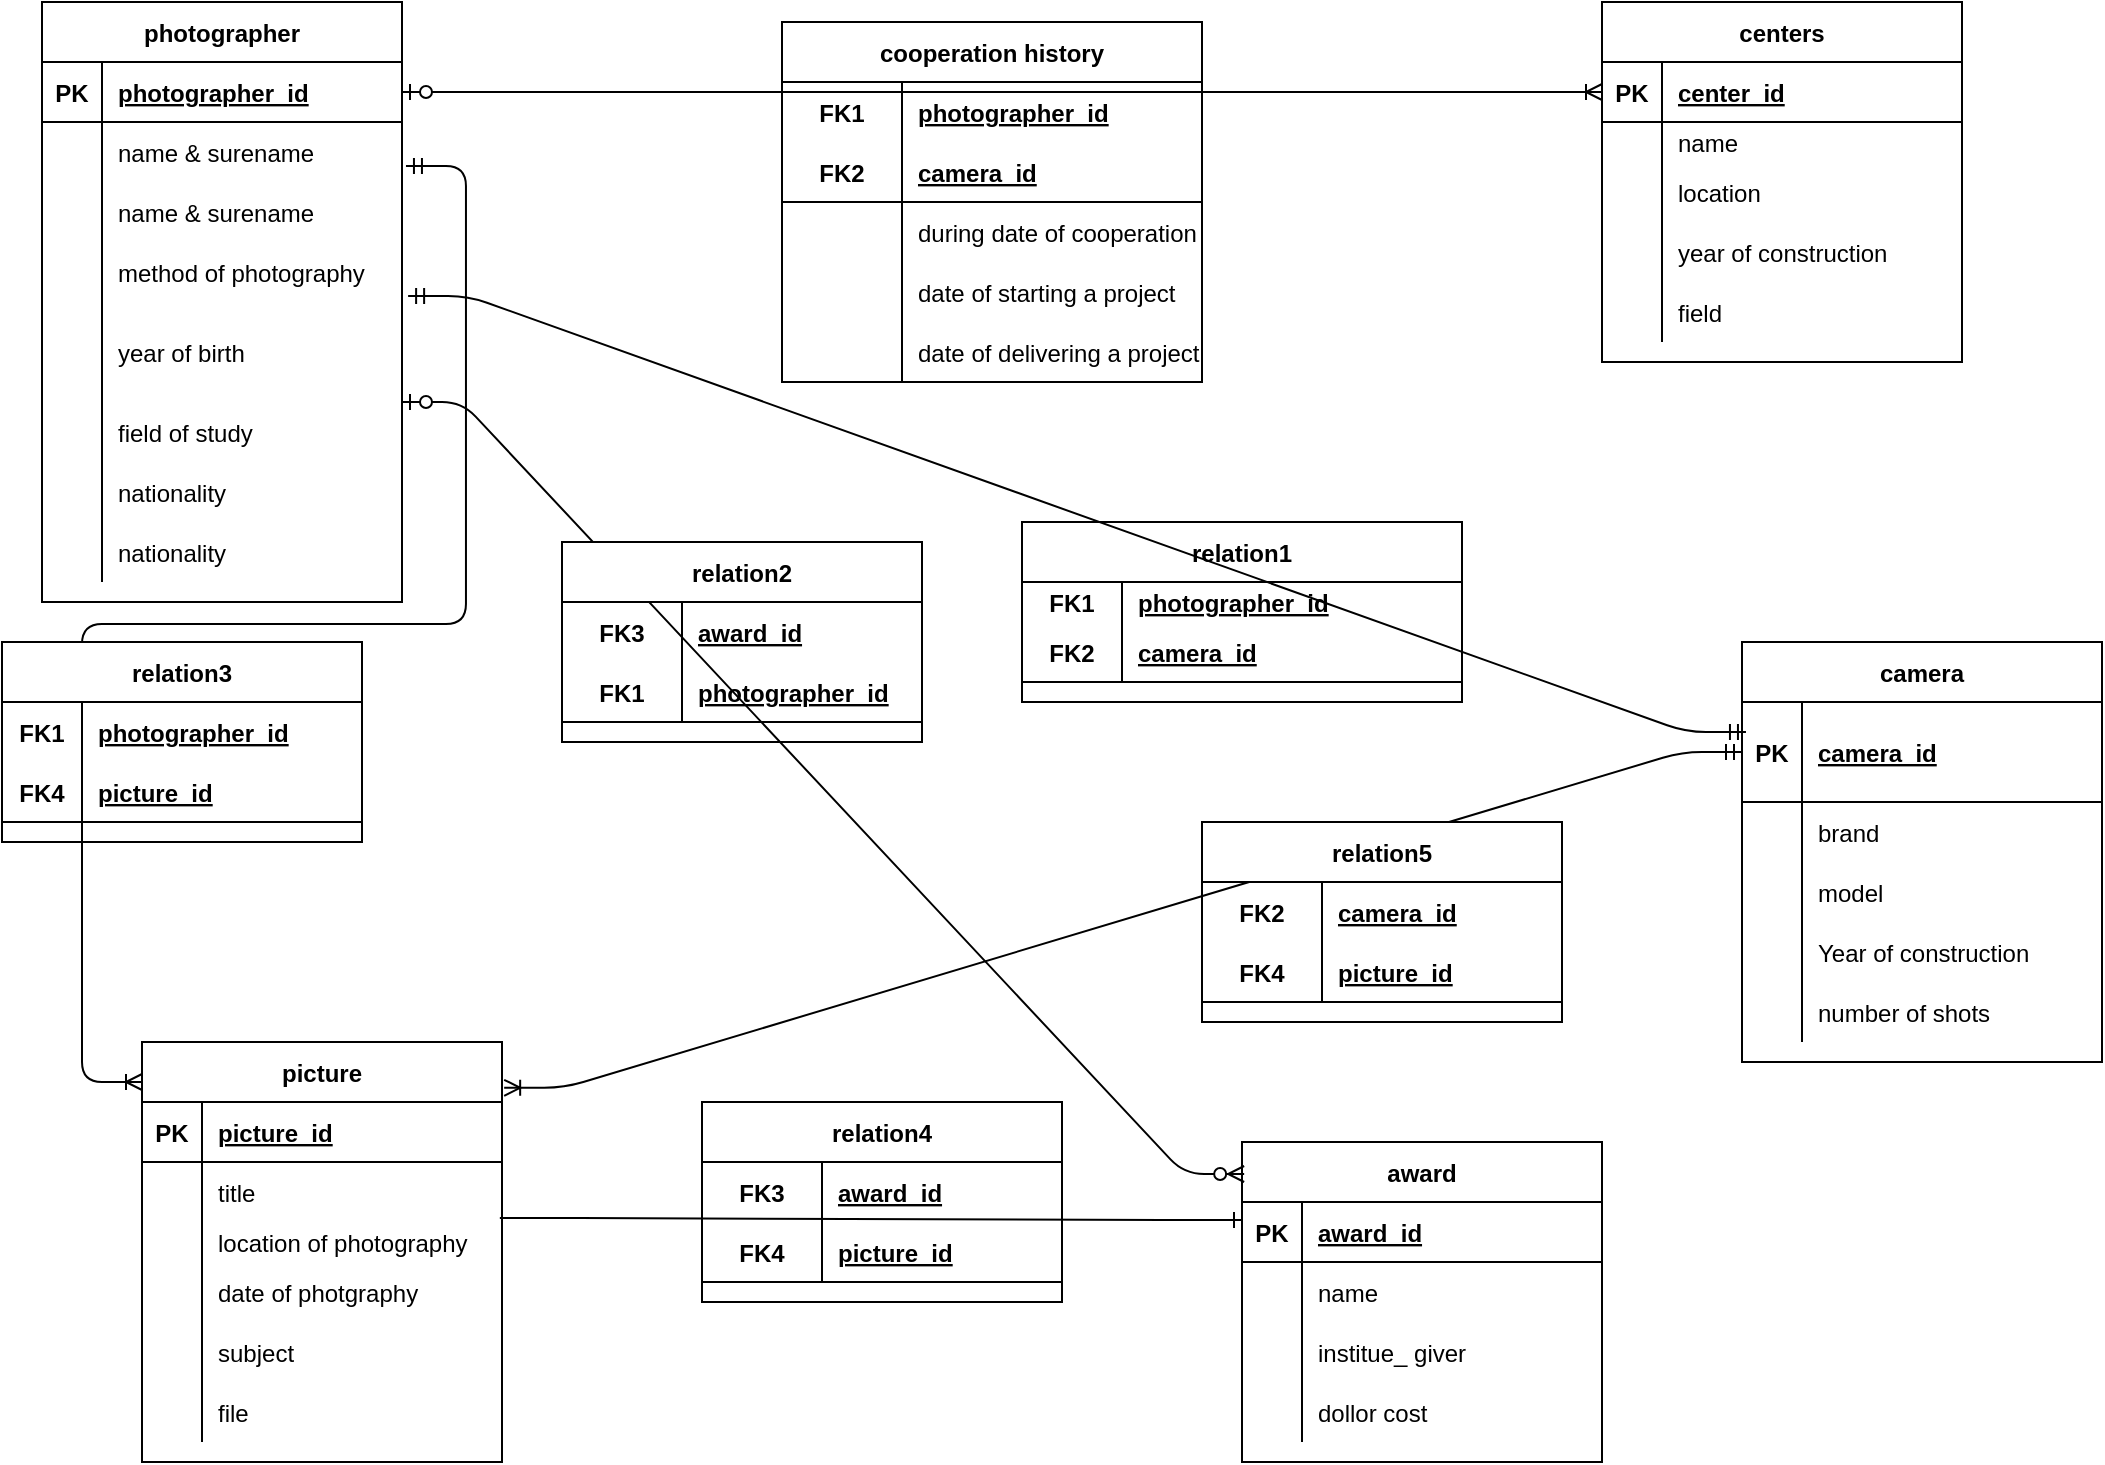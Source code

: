 <mxfile version="13.10.4" type="github"><diagram id="IuSuEMO_6VcgUxI_pgCX" name="Page-1"><mxGraphModel dx="1549" dy="789" grid="1" gridSize="10" guides="1" tooltips="1" connect="1" arrows="1" fold="1" page="1" pageScale="1" pageWidth="850" pageHeight="1100" math="0" shadow="0"><root><mxCell id="0"/><mxCell id="1" parent="0"/><mxCell id="JUcDP1lyizJltZbN2Mxl-1" value="photographer" style="shape=table;startSize=30;container=1;collapsible=1;childLayout=tableLayout;fixedRows=1;rowLines=0;fontStyle=1;align=center;resizeLast=1;" parent="1" vertex="1"><mxGeometry x="20" y="10" width="180" height="300" as="geometry"/></mxCell><mxCell id="JUcDP1lyizJltZbN2Mxl-2" value="" style="shape=partialRectangle;collapsible=0;dropTarget=0;pointerEvents=0;fillColor=none;top=0;left=0;bottom=1;right=0;points=[[0,0.5],[1,0.5]];portConstraint=eastwest;" parent="JUcDP1lyizJltZbN2Mxl-1" vertex="1"><mxGeometry y="30" width="180" height="30" as="geometry"/></mxCell><mxCell id="JUcDP1lyizJltZbN2Mxl-3" value="PK" style="shape=partialRectangle;connectable=0;fillColor=none;top=0;left=0;bottom=0;right=0;fontStyle=1;overflow=hidden;" parent="JUcDP1lyizJltZbN2Mxl-2" vertex="1"><mxGeometry width="30" height="30" as="geometry"/></mxCell><mxCell id="JUcDP1lyizJltZbN2Mxl-4" value="photographer_id" style="shape=partialRectangle;connectable=0;fillColor=none;top=0;left=0;bottom=0;right=0;align=left;spacingLeft=6;fontStyle=5;overflow=hidden;" parent="JUcDP1lyizJltZbN2Mxl-2" vertex="1"><mxGeometry x="30" width="150" height="30" as="geometry"/></mxCell><mxCell id="JUcDP1lyizJltZbN2Mxl-5" value="" style="shape=partialRectangle;collapsible=0;dropTarget=0;pointerEvents=0;fillColor=none;top=0;left=0;bottom=0;right=0;points=[[0,0.5],[1,0.5]];portConstraint=eastwest;" parent="JUcDP1lyizJltZbN2Mxl-1" vertex="1"><mxGeometry y="60" width="180" height="30" as="geometry"/></mxCell><mxCell id="JUcDP1lyizJltZbN2Mxl-6" value="" style="shape=partialRectangle;connectable=0;fillColor=none;top=0;left=0;bottom=0;right=0;editable=1;overflow=hidden;" parent="JUcDP1lyizJltZbN2Mxl-5" vertex="1"><mxGeometry width="30" height="30" as="geometry"/></mxCell><mxCell id="JUcDP1lyizJltZbN2Mxl-7" value="name &amp; surename" style="shape=partialRectangle;connectable=0;fillColor=none;top=0;left=0;bottom=0;right=0;align=left;spacingLeft=6;overflow=hidden;" parent="JUcDP1lyizJltZbN2Mxl-5" vertex="1"><mxGeometry x="30" width="150" height="30" as="geometry"/></mxCell><mxCell id="caxR1nQclN0dDXVb4aTw-117" value="" style="shape=partialRectangle;collapsible=0;dropTarget=0;pointerEvents=0;fillColor=none;top=0;left=0;bottom=0;right=0;points=[[0,0.5],[1,0.5]];portConstraint=eastwest;" vertex="1" parent="JUcDP1lyizJltZbN2Mxl-1"><mxGeometry y="90" width="180" height="30" as="geometry"/></mxCell><mxCell id="caxR1nQclN0dDXVb4aTw-118" value="" style="shape=partialRectangle;connectable=0;fillColor=none;top=0;left=0;bottom=0;right=0;editable=1;overflow=hidden;" vertex="1" parent="caxR1nQclN0dDXVb4aTw-117"><mxGeometry width="30" height="30" as="geometry"/></mxCell><mxCell id="caxR1nQclN0dDXVb4aTw-119" value="name &amp; surename" style="shape=partialRectangle;connectable=0;fillColor=none;top=0;left=0;bottom=0;right=0;align=left;spacingLeft=6;overflow=hidden;" vertex="1" parent="caxR1nQclN0dDXVb4aTw-117"><mxGeometry x="30" width="150" height="30" as="geometry"/></mxCell><mxCell id="JUcDP1lyizJltZbN2Mxl-8" value="" style="shape=partialRectangle;collapsible=0;dropTarget=0;pointerEvents=0;fillColor=none;top=0;left=0;bottom=0;right=0;points=[[0,0.5],[1,0.5]];portConstraint=eastwest;" parent="JUcDP1lyizJltZbN2Mxl-1" vertex="1"><mxGeometry y="120" width="180" height="30" as="geometry"/></mxCell><mxCell id="JUcDP1lyizJltZbN2Mxl-9" value="" style="shape=partialRectangle;connectable=0;fillColor=none;top=0;left=0;bottom=0;right=0;editable=1;overflow=hidden;" parent="JUcDP1lyizJltZbN2Mxl-8" vertex="1"><mxGeometry width="30" height="30" as="geometry"/></mxCell><mxCell id="JUcDP1lyizJltZbN2Mxl-10" value="method of photography" style="shape=partialRectangle;connectable=0;fillColor=none;top=0;left=0;bottom=0;right=0;align=left;spacingLeft=6;overflow=hidden;" parent="JUcDP1lyizJltZbN2Mxl-8" vertex="1"><mxGeometry x="30" width="150" height="30" as="geometry"/></mxCell><mxCell id="JUcDP1lyizJltZbN2Mxl-11" value="" style="shape=partialRectangle;collapsible=0;dropTarget=0;pointerEvents=0;fillColor=none;top=0;left=0;bottom=0;right=0;points=[[0,0.5],[1,0.5]];portConstraint=eastwest;" parent="JUcDP1lyizJltZbN2Mxl-1" vertex="1"><mxGeometry y="150" width="180" height="50" as="geometry"/></mxCell><mxCell id="JUcDP1lyizJltZbN2Mxl-12" value="" style="shape=partialRectangle;connectable=0;fillColor=none;top=0;left=0;bottom=0;right=0;editable=1;overflow=hidden;" parent="JUcDP1lyizJltZbN2Mxl-11" vertex="1"><mxGeometry width="30" height="50" as="geometry"/></mxCell><mxCell id="JUcDP1lyizJltZbN2Mxl-13" value="year of birth" style="shape=partialRectangle;connectable=0;fillColor=none;top=0;left=0;bottom=0;right=0;align=left;spacingLeft=6;overflow=hidden;" parent="JUcDP1lyizJltZbN2Mxl-11" vertex="1"><mxGeometry x="30" width="150" height="50" as="geometry"/></mxCell><mxCell id="caxR1nQclN0dDXVb4aTw-3" value="" style="shape=partialRectangle;collapsible=0;dropTarget=0;pointerEvents=0;fillColor=none;top=0;left=0;bottom=0;right=0;points=[[0,0.5],[1,0.5]];portConstraint=eastwest;" vertex="1" parent="JUcDP1lyizJltZbN2Mxl-1"><mxGeometry y="200" width="180" height="30" as="geometry"/></mxCell><mxCell id="caxR1nQclN0dDXVb4aTw-4" value="" style="shape=partialRectangle;connectable=0;fillColor=none;top=0;left=0;bottom=0;right=0;editable=1;overflow=hidden;" vertex="1" parent="caxR1nQclN0dDXVb4aTw-3"><mxGeometry width="30" height="30" as="geometry"/></mxCell><mxCell id="caxR1nQclN0dDXVb4aTw-5" value="field of study" style="shape=partialRectangle;connectable=0;fillColor=none;top=0;left=0;bottom=0;right=0;align=left;spacingLeft=6;overflow=hidden;" vertex="1" parent="caxR1nQclN0dDXVb4aTw-3"><mxGeometry x="30" width="150" height="30" as="geometry"/></mxCell><mxCell id="caxR1nQclN0dDXVb4aTw-192" value="" style="shape=partialRectangle;collapsible=0;dropTarget=0;pointerEvents=0;fillColor=none;top=0;left=0;bottom=0;right=0;points=[[0,0.5],[1,0.5]];portConstraint=eastwest;" vertex="1" parent="JUcDP1lyizJltZbN2Mxl-1"><mxGeometry y="230" width="180" height="30" as="geometry"/></mxCell><mxCell id="caxR1nQclN0dDXVb4aTw-193" value="" style="shape=partialRectangle;connectable=0;fillColor=none;top=0;left=0;bottom=0;right=0;editable=1;overflow=hidden;" vertex="1" parent="caxR1nQclN0dDXVb4aTw-192"><mxGeometry width="30" height="30" as="geometry"/></mxCell><mxCell id="caxR1nQclN0dDXVb4aTw-194" value="nationality" style="shape=partialRectangle;connectable=0;fillColor=none;top=0;left=0;bottom=0;right=0;align=left;spacingLeft=6;overflow=hidden;" vertex="1" parent="caxR1nQclN0dDXVb4aTw-192"><mxGeometry x="30" width="150" height="30" as="geometry"/></mxCell><mxCell id="caxR1nQclN0dDXVb4aTw-21" value="" style="shape=partialRectangle;collapsible=0;dropTarget=0;pointerEvents=0;fillColor=none;top=0;left=0;bottom=0;right=0;points=[[0,0.5],[1,0.5]];portConstraint=eastwest;" vertex="1" parent="JUcDP1lyizJltZbN2Mxl-1"><mxGeometry y="260" width="180" height="30" as="geometry"/></mxCell><mxCell id="caxR1nQclN0dDXVb4aTw-22" value="" style="shape=partialRectangle;connectable=0;fillColor=none;top=0;left=0;bottom=0;right=0;editable=1;overflow=hidden;" vertex="1" parent="caxR1nQclN0dDXVb4aTw-21"><mxGeometry width="30" height="30" as="geometry"/></mxCell><mxCell id="caxR1nQclN0dDXVb4aTw-23" value="nationality" style="shape=partialRectangle;connectable=0;fillColor=none;top=0;left=0;bottom=0;right=0;align=left;spacingLeft=6;overflow=hidden;" vertex="1" parent="caxR1nQclN0dDXVb4aTw-21"><mxGeometry x="30" width="150" height="30" as="geometry"/></mxCell><mxCell id="caxR1nQclN0dDXVb4aTw-6" value="camera" style="shape=table;startSize=30;container=1;collapsible=1;childLayout=tableLayout;fixedRows=1;rowLines=0;fontStyle=1;align=center;resizeLast=1;" vertex="1" parent="1"><mxGeometry x="870" y="330" width="180" height="210" as="geometry"/></mxCell><mxCell id="caxR1nQclN0dDXVb4aTw-7" value="" style="shape=partialRectangle;collapsible=0;dropTarget=0;pointerEvents=0;fillColor=none;top=0;left=0;bottom=1;right=0;points=[[0,0.5],[1,0.5]];portConstraint=eastwest;" vertex="1" parent="caxR1nQclN0dDXVb4aTw-6"><mxGeometry y="30" width="180" height="50" as="geometry"/></mxCell><mxCell id="caxR1nQclN0dDXVb4aTw-8" value="PK" style="shape=partialRectangle;connectable=0;fillColor=none;top=0;left=0;bottom=0;right=0;fontStyle=1;overflow=hidden;" vertex="1" parent="caxR1nQclN0dDXVb4aTw-7"><mxGeometry width="30" height="50" as="geometry"/></mxCell><mxCell id="caxR1nQclN0dDXVb4aTw-9" value="camera_id" style="shape=partialRectangle;connectable=0;fillColor=none;top=0;left=0;bottom=0;right=0;align=left;spacingLeft=6;fontStyle=5;overflow=hidden;" vertex="1" parent="caxR1nQclN0dDXVb4aTw-7"><mxGeometry x="30" width="150" height="50" as="geometry"/></mxCell><mxCell id="caxR1nQclN0dDXVb4aTw-10" value="" style="shape=partialRectangle;collapsible=0;dropTarget=0;pointerEvents=0;fillColor=none;top=0;left=0;bottom=0;right=0;points=[[0,0.5],[1,0.5]];portConstraint=eastwest;" vertex="1" parent="caxR1nQclN0dDXVb4aTw-6"><mxGeometry y="80" width="180" height="30" as="geometry"/></mxCell><mxCell id="caxR1nQclN0dDXVb4aTw-11" value="" style="shape=partialRectangle;connectable=0;fillColor=none;top=0;left=0;bottom=0;right=0;editable=1;overflow=hidden;" vertex="1" parent="caxR1nQclN0dDXVb4aTw-10"><mxGeometry width="30" height="30" as="geometry"/></mxCell><mxCell id="caxR1nQclN0dDXVb4aTw-12" value="brand" style="shape=partialRectangle;connectable=0;fillColor=none;top=0;left=0;bottom=0;right=0;align=left;spacingLeft=6;overflow=hidden;" vertex="1" parent="caxR1nQclN0dDXVb4aTw-10"><mxGeometry x="30" width="150" height="30" as="geometry"/></mxCell><mxCell id="caxR1nQclN0dDXVb4aTw-13" value="" style="shape=partialRectangle;collapsible=0;dropTarget=0;pointerEvents=0;fillColor=none;top=0;left=0;bottom=0;right=0;points=[[0,0.5],[1,0.5]];portConstraint=eastwest;" vertex="1" parent="caxR1nQclN0dDXVb4aTw-6"><mxGeometry y="110" width="180" height="30" as="geometry"/></mxCell><mxCell id="caxR1nQclN0dDXVb4aTw-14" value="" style="shape=partialRectangle;connectable=0;fillColor=none;top=0;left=0;bottom=0;right=0;editable=1;overflow=hidden;" vertex="1" parent="caxR1nQclN0dDXVb4aTw-13"><mxGeometry width="30" height="30" as="geometry"/></mxCell><mxCell id="caxR1nQclN0dDXVb4aTw-15" value="model" style="shape=partialRectangle;connectable=0;fillColor=none;top=0;left=0;bottom=0;right=0;align=left;spacingLeft=6;overflow=hidden;" vertex="1" parent="caxR1nQclN0dDXVb4aTw-13"><mxGeometry x="30" width="150" height="30" as="geometry"/></mxCell><mxCell id="caxR1nQclN0dDXVb4aTw-16" value="" style="shape=partialRectangle;collapsible=0;dropTarget=0;pointerEvents=0;fillColor=none;top=0;left=0;bottom=0;right=0;points=[[0,0.5],[1,0.5]];portConstraint=eastwest;" vertex="1" parent="caxR1nQclN0dDXVb4aTw-6"><mxGeometry y="140" width="180" height="30" as="geometry"/></mxCell><mxCell id="caxR1nQclN0dDXVb4aTw-17" value="" style="shape=partialRectangle;connectable=0;fillColor=none;top=0;left=0;bottom=0;right=0;editable=1;overflow=hidden;" vertex="1" parent="caxR1nQclN0dDXVb4aTw-16"><mxGeometry width="30" height="30" as="geometry"/></mxCell><mxCell id="caxR1nQclN0dDXVb4aTw-18" value="Year of construction" style="shape=partialRectangle;connectable=0;fillColor=none;top=0;left=0;bottom=0;right=0;align=left;spacingLeft=6;overflow=hidden;" vertex="1" parent="caxR1nQclN0dDXVb4aTw-16"><mxGeometry x="30" width="150" height="30" as="geometry"/></mxCell><mxCell id="caxR1nQclN0dDXVb4aTw-25" value="" style="shape=partialRectangle;collapsible=0;dropTarget=0;pointerEvents=0;fillColor=none;top=0;left=0;bottom=0;right=0;points=[[0,0.5],[1,0.5]];portConstraint=eastwest;" vertex="1" parent="caxR1nQclN0dDXVb4aTw-6"><mxGeometry y="170" width="180" height="30" as="geometry"/></mxCell><mxCell id="caxR1nQclN0dDXVb4aTw-26" value="" style="shape=partialRectangle;connectable=0;fillColor=none;top=0;left=0;bottom=0;right=0;editable=1;overflow=hidden;" vertex="1" parent="caxR1nQclN0dDXVb4aTw-25"><mxGeometry width="30" height="30" as="geometry"/></mxCell><mxCell id="caxR1nQclN0dDXVb4aTw-27" value="number of shots" style="shape=partialRectangle;connectable=0;fillColor=none;top=0;left=0;bottom=0;right=0;align=left;spacingLeft=6;overflow=hidden;" vertex="1" parent="caxR1nQclN0dDXVb4aTw-25"><mxGeometry x="30" width="150" height="30" as="geometry"/></mxCell><mxCell id="caxR1nQclN0dDXVb4aTw-28" value="centers" style="shape=table;startSize=30;container=1;collapsible=1;childLayout=tableLayout;fixedRows=1;rowLines=0;fontStyle=1;align=center;resizeLast=1;" vertex="1" parent="1"><mxGeometry x="800" y="10" width="180" height="180" as="geometry"/></mxCell><mxCell id="caxR1nQclN0dDXVb4aTw-29" value="" style="shape=partialRectangle;collapsible=0;dropTarget=0;pointerEvents=0;fillColor=none;top=0;left=0;bottom=1;right=0;points=[[0,0.5],[1,0.5]];portConstraint=eastwest;" vertex="1" parent="caxR1nQclN0dDXVb4aTw-28"><mxGeometry y="30" width="180" height="30" as="geometry"/></mxCell><mxCell id="caxR1nQclN0dDXVb4aTw-30" value="PK" style="shape=partialRectangle;connectable=0;fillColor=none;top=0;left=0;bottom=0;right=0;fontStyle=1;overflow=hidden;" vertex="1" parent="caxR1nQclN0dDXVb4aTw-29"><mxGeometry width="30" height="30" as="geometry"/></mxCell><mxCell id="caxR1nQclN0dDXVb4aTw-31" value="center_id" style="shape=partialRectangle;connectable=0;fillColor=none;top=0;left=0;bottom=0;right=0;align=left;spacingLeft=6;fontStyle=5;overflow=hidden;" vertex="1" parent="caxR1nQclN0dDXVb4aTw-29"><mxGeometry x="30" width="150" height="30" as="geometry"/></mxCell><mxCell id="caxR1nQclN0dDXVb4aTw-32" value="" style="shape=partialRectangle;collapsible=0;dropTarget=0;pointerEvents=0;fillColor=none;top=0;left=0;bottom=0;right=0;points=[[0,0.5],[1,0.5]];portConstraint=eastwest;" vertex="1" parent="caxR1nQclN0dDXVb4aTw-28"><mxGeometry y="60" width="180" height="20" as="geometry"/></mxCell><mxCell id="caxR1nQclN0dDXVb4aTw-33" value="" style="shape=partialRectangle;connectable=0;fillColor=none;top=0;left=0;bottom=0;right=0;editable=1;overflow=hidden;" vertex="1" parent="caxR1nQclN0dDXVb4aTw-32"><mxGeometry width="30" height="20" as="geometry"/></mxCell><mxCell id="caxR1nQclN0dDXVb4aTw-34" value="name" style="shape=partialRectangle;connectable=0;fillColor=none;top=0;left=0;bottom=0;right=0;align=left;spacingLeft=6;overflow=hidden;" vertex="1" parent="caxR1nQclN0dDXVb4aTw-32"><mxGeometry x="30" width="150" height="20" as="geometry"/></mxCell><mxCell id="caxR1nQclN0dDXVb4aTw-35" value="" style="shape=partialRectangle;collapsible=0;dropTarget=0;pointerEvents=0;fillColor=none;top=0;left=0;bottom=0;right=0;points=[[0,0.5],[1,0.5]];portConstraint=eastwest;" vertex="1" parent="caxR1nQclN0dDXVb4aTw-28"><mxGeometry y="80" width="180" height="30" as="geometry"/></mxCell><mxCell id="caxR1nQclN0dDXVb4aTw-36" value="" style="shape=partialRectangle;connectable=0;fillColor=none;top=0;left=0;bottom=0;right=0;editable=1;overflow=hidden;" vertex="1" parent="caxR1nQclN0dDXVb4aTw-35"><mxGeometry width="30" height="30" as="geometry"/></mxCell><mxCell id="caxR1nQclN0dDXVb4aTw-37" value="location" style="shape=partialRectangle;connectable=0;fillColor=none;top=0;left=0;bottom=0;right=0;align=left;spacingLeft=6;overflow=hidden;" vertex="1" parent="caxR1nQclN0dDXVb4aTw-35"><mxGeometry x="30" width="150" height="30" as="geometry"/></mxCell><mxCell id="caxR1nQclN0dDXVb4aTw-38" value="" style="shape=partialRectangle;collapsible=0;dropTarget=0;pointerEvents=0;fillColor=none;top=0;left=0;bottom=0;right=0;points=[[0,0.5],[1,0.5]];portConstraint=eastwest;" vertex="1" parent="caxR1nQclN0dDXVb4aTw-28"><mxGeometry y="110" width="180" height="30" as="geometry"/></mxCell><mxCell id="caxR1nQclN0dDXVb4aTw-39" value="" style="shape=partialRectangle;connectable=0;fillColor=none;top=0;left=0;bottom=0;right=0;editable=1;overflow=hidden;" vertex="1" parent="caxR1nQclN0dDXVb4aTw-38"><mxGeometry width="30" height="30" as="geometry"/></mxCell><mxCell id="caxR1nQclN0dDXVb4aTw-40" value="year of construction" style="shape=partialRectangle;connectable=0;fillColor=none;top=0;left=0;bottom=0;right=0;align=left;spacingLeft=6;overflow=hidden;" vertex="1" parent="caxR1nQclN0dDXVb4aTw-38"><mxGeometry x="30" width="150" height="30" as="geometry"/></mxCell><mxCell id="caxR1nQclN0dDXVb4aTw-42" value="" style="shape=partialRectangle;collapsible=0;dropTarget=0;pointerEvents=0;fillColor=none;top=0;left=0;bottom=0;right=0;points=[[0,0.5],[1,0.5]];portConstraint=eastwest;" vertex="1" parent="caxR1nQclN0dDXVb4aTw-28"><mxGeometry y="140" width="180" height="30" as="geometry"/></mxCell><mxCell id="caxR1nQclN0dDXVb4aTw-43" value="" style="shape=partialRectangle;connectable=0;fillColor=none;top=0;left=0;bottom=0;right=0;editable=1;overflow=hidden;" vertex="1" parent="caxR1nQclN0dDXVb4aTw-42"><mxGeometry width="30" height="30" as="geometry"/></mxCell><mxCell id="caxR1nQclN0dDXVb4aTw-44" value="field" style="shape=partialRectangle;connectable=0;fillColor=none;top=0;left=0;bottom=0;right=0;align=left;spacingLeft=6;overflow=hidden;" vertex="1" parent="caxR1nQclN0dDXVb4aTw-42"><mxGeometry x="30" width="150" height="30" as="geometry"/></mxCell><mxCell id="caxR1nQclN0dDXVb4aTw-45" value="picture" style="shape=table;startSize=30;container=1;collapsible=1;childLayout=tableLayout;fixedRows=1;rowLines=0;fontStyle=1;align=center;resizeLast=1;" vertex="1" parent="1"><mxGeometry x="70" y="530" width="180" height="210" as="geometry"/></mxCell><mxCell id="caxR1nQclN0dDXVb4aTw-46" value="" style="shape=partialRectangle;collapsible=0;dropTarget=0;pointerEvents=0;fillColor=none;top=0;left=0;bottom=1;right=0;points=[[0,0.5],[1,0.5]];portConstraint=eastwest;" vertex="1" parent="caxR1nQclN0dDXVb4aTw-45"><mxGeometry y="30" width="180" height="30" as="geometry"/></mxCell><mxCell id="caxR1nQclN0dDXVb4aTw-47" value="PK" style="shape=partialRectangle;connectable=0;fillColor=none;top=0;left=0;bottom=0;right=0;fontStyle=1;overflow=hidden;" vertex="1" parent="caxR1nQclN0dDXVb4aTw-46"><mxGeometry width="30" height="30" as="geometry"/></mxCell><mxCell id="caxR1nQclN0dDXVb4aTw-48" value="picture_id" style="shape=partialRectangle;connectable=0;fillColor=none;top=0;left=0;bottom=0;right=0;align=left;spacingLeft=6;fontStyle=5;overflow=hidden;" vertex="1" parent="caxR1nQclN0dDXVb4aTw-46"><mxGeometry x="30" width="150" height="30" as="geometry"/></mxCell><mxCell id="caxR1nQclN0dDXVb4aTw-49" value="" style="shape=partialRectangle;collapsible=0;dropTarget=0;pointerEvents=0;fillColor=none;top=0;left=0;bottom=0;right=0;points=[[0,0.5],[1,0.5]];portConstraint=eastwest;" vertex="1" parent="caxR1nQclN0dDXVb4aTw-45"><mxGeometry y="60" width="180" height="30" as="geometry"/></mxCell><mxCell id="caxR1nQclN0dDXVb4aTw-50" value="" style="shape=partialRectangle;connectable=0;fillColor=none;top=0;left=0;bottom=0;right=0;editable=1;overflow=hidden;" vertex="1" parent="caxR1nQclN0dDXVb4aTw-49"><mxGeometry width="30" height="30" as="geometry"/></mxCell><mxCell id="caxR1nQclN0dDXVb4aTw-51" value="title" style="shape=partialRectangle;connectable=0;fillColor=none;top=0;left=0;bottom=0;right=0;align=left;spacingLeft=6;overflow=hidden;" vertex="1" parent="caxR1nQclN0dDXVb4aTw-49"><mxGeometry x="30" width="150" height="30" as="geometry"/></mxCell><mxCell id="caxR1nQclN0dDXVb4aTw-52" value="" style="shape=partialRectangle;collapsible=0;dropTarget=0;pointerEvents=0;fillColor=none;top=0;left=0;bottom=0;right=0;points=[[0,0.5],[1,0.5]];portConstraint=eastwest;" vertex="1" parent="caxR1nQclN0dDXVb4aTw-45"><mxGeometry y="90" width="180" height="20" as="geometry"/></mxCell><mxCell id="caxR1nQclN0dDXVb4aTw-53" value="" style="shape=partialRectangle;connectable=0;fillColor=none;top=0;left=0;bottom=0;right=0;editable=1;overflow=hidden;" vertex="1" parent="caxR1nQclN0dDXVb4aTw-52"><mxGeometry width="30" height="20" as="geometry"/></mxCell><mxCell id="caxR1nQclN0dDXVb4aTw-54" value="location of photography" style="shape=partialRectangle;connectable=0;fillColor=none;top=0;left=0;bottom=0;right=0;align=left;spacingLeft=6;overflow=hidden;" vertex="1" parent="caxR1nQclN0dDXVb4aTw-52"><mxGeometry x="30" width="150" height="20" as="geometry"/></mxCell><mxCell id="caxR1nQclN0dDXVb4aTw-55" value="" style="shape=partialRectangle;collapsible=0;dropTarget=0;pointerEvents=0;fillColor=none;top=0;left=0;bottom=0;right=0;points=[[0,0.5],[1,0.5]];portConstraint=eastwest;" vertex="1" parent="caxR1nQclN0dDXVb4aTw-45"><mxGeometry y="110" width="180" height="30" as="geometry"/></mxCell><mxCell id="caxR1nQclN0dDXVb4aTw-56" value="" style="shape=partialRectangle;connectable=0;fillColor=none;top=0;left=0;bottom=0;right=0;editable=1;overflow=hidden;" vertex="1" parent="caxR1nQclN0dDXVb4aTw-55"><mxGeometry width="30" height="30" as="geometry"/></mxCell><mxCell id="caxR1nQclN0dDXVb4aTw-57" value="date of photgraphy" style="shape=partialRectangle;connectable=0;fillColor=none;top=0;left=0;bottom=0;right=0;align=left;spacingLeft=6;overflow=hidden;" vertex="1" parent="caxR1nQclN0dDXVb4aTw-55"><mxGeometry x="30" width="150" height="30" as="geometry"/></mxCell><mxCell id="caxR1nQclN0dDXVb4aTw-59" value="" style="shape=partialRectangle;collapsible=0;dropTarget=0;pointerEvents=0;fillColor=none;top=0;left=0;bottom=0;right=0;points=[[0,0.5],[1,0.5]];portConstraint=eastwest;" vertex="1" parent="caxR1nQclN0dDXVb4aTw-45"><mxGeometry y="140" width="180" height="30" as="geometry"/></mxCell><mxCell id="caxR1nQclN0dDXVb4aTw-60" value="" style="shape=partialRectangle;connectable=0;fillColor=none;top=0;left=0;bottom=0;right=0;editable=1;overflow=hidden;" vertex="1" parent="caxR1nQclN0dDXVb4aTw-59"><mxGeometry width="30" height="30" as="geometry"/></mxCell><mxCell id="caxR1nQclN0dDXVb4aTw-61" value="subject" style="shape=partialRectangle;connectable=0;fillColor=none;top=0;left=0;bottom=0;right=0;align=left;spacingLeft=6;overflow=hidden;" vertex="1" parent="caxR1nQclN0dDXVb4aTw-59"><mxGeometry x="30" width="150" height="30" as="geometry"/></mxCell><mxCell id="caxR1nQclN0dDXVb4aTw-63" value="" style="shape=partialRectangle;collapsible=0;dropTarget=0;pointerEvents=0;fillColor=none;top=0;left=0;bottom=0;right=0;points=[[0,0.5],[1,0.5]];portConstraint=eastwest;" vertex="1" parent="caxR1nQclN0dDXVb4aTw-45"><mxGeometry y="170" width="180" height="30" as="geometry"/></mxCell><mxCell id="caxR1nQclN0dDXVb4aTw-64" value="" style="shape=partialRectangle;connectable=0;fillColor=none;top=0;left=0;bottom=0;right=0;editable=1;overflow=hidden;" vertex="1" parent="caxR1nQclN0dDXVb4aTw-63"><mxGeometry width="30" height="30" as="geometry"/></mxCell><mxCell id="caxR1nQclN0dDXVb4aTw-65" value="file" style="shape=partialRectangle;connectable=0;fillColor=none;top=0;left=0;bottom=0;right=0;align=left;spacingLeft=6;overflow=hidden;" vertex="1" parent="caxR1nQclN0dDXVb4aTw-63"><mxGeometry x="30" width="150" height="30" as="geometry"/></mxCell><mxCell id="caxR1nQclN0dDXVb4aTw-66" value="award" style="shape=table;startSize=30;container=1;collapsible=1;childLayout=tableLayout;fixedRows=1;rowLines=0;fontStyle=1;align=center;resizeLast=1;" vertex="1" parent="1"><mxGeometry x="620" y="580" width="180" height="160" as="geometry"/></mxCell><mxCell id="caxR1nQclN0dDXVb4aTw-67" value="" style="shape=partialRectangle;collapsible=0;dropTarget=0;pointerEvents=0;fillColor=none;top=0;left=0;bottom=1;right=0;points=[[0,0.5],[1,0.5]];portConstraint=eastwest;" vertex="1" parent="caxR1nQclN0dDXVb4aTw-66"><mxGeometry y="30" width="180" height="30" as="geometry"/></mxCell><mxCell id="caxR1nQclN0dDXVb4aTw-68" value="PK" style="shape=partialRectangle;connectable=0;fillColor=none;top=0;left=0;bottom=0;right=0;fontStyle=1;overflow=hidden;" vertex="1" parent="caxR1nQclN0dDXVb4aTw-67"><mxGeometry width="30" height="30" as="geometry"/></mxCell><mxCell id="caxR1nQclN0dDXVb4aTw-69" value="award_id" style="shape=partialRectangle;connectable=0;fillColor=none;top=0;left=0;bottom=0;right=0;align=left;spacingLeft=6;fontStyle=5;overflow=hidden;" vertex="1" parent="caxR1nQclN0dDXVb4aTw-67"><mxGeometry x="30" width="150" height="30" as="geometry"/></mxCell><mxCell id="caxR1nQclN0dDXVb4aTw-70" value="" style="shape=partialRectangle;collapsible=0;dropTarget=0;pointerEvents=0;fillColor=none;top=0;left=0;bottom=0;right=0;points=[[0,0.5],[1,0.5]];portConstraint=eastwest;" vertex="1" parent="caxR1nQclN0dDXVb4aTw-66"><mxGeometry y="60" width="180" height="30" as="geometry"/></mxCell><mxCell id="caxR1nQclN0dDXVb4aTw-71" value="" style="shape=partialRectangle;connectable=0;fillColor=none;top=0;left=0;bottom=0;right=0;editable=1;overflow=hidden;" vertex="1" parent="caxR1nQclN0dDXVb4aTw-70"><mxGeometry width="30" height="30" as="geometry"/></mxCell><mxCell id="caxR1nQclN0dDXVb4aTw-72" value="name" style="shape=partialRectangle;connectable=0;fillColor=none;top=0;left=0;bottom=0;right=0;align=left;spacingLeft=6;overflow=hidden;" vertex="1" parent="caxR1nQclN0dDXVb4aTw-70"><mxGeometry x="30" width="150" height="30" as="geometry"/></mxCell><mxCell id="caxR1nQclN0dDXVb4aTw-73" value="" style="shape=partialRectangle;collapsible=0;dropTarget=0;pointerEvents=0;fillColor=none;top=0;left=0;bottom=0;right=0;points=[[0,0.5],[1,0.5]];portConstraint=eastwest;" vertex="1" parent="caxR1nQclN0dDXVb4aTw-66"><mxGeometry y="90" width="180" height="30" as="geometry"/></mxCell><mxCell id="caxR1nQclN0dDXVb4aTw-74" value="" style="shape=partialRectangle;connectable=0;fillColor=none;top=0;left=0;bottom=0;right=0;editable=1;overflow=hidden;" vertex="1" parent="caxR1nQclN0dDXVb4aTw-73"><mxGeometry width="30" height="30" as="geometry"/></mxCell><mxCell id="caxR1nQclN0dDXVb4aTw-75" value="institue_ giver" style="shape=partialRectangle;connectable=0;fillColor=none;top=0;left=0;bottom=0;right=0;align=left;spacingLeft=6;overflow=hidden;" vertex="1" parent="caxR1nQclN0dDXVb4aTw-73"><mxGeometry x="30" width="150" height="30" as="geometry"/></mxCell><mxCell id="caxR1nQclN0dDXVb4aTw-76" value="" style="shape=partialRectangle;collapsible=0;dropTarget=0;pointerEvents=0;fillColor=none;top=0;left=0;bottom=0;right=0;points=[[0,0.5],[1,0.5]];portConstraint=eastwest;" vertex="1" parent="caxR1nQclN0dDXVb4aTw-66"><mxGeometry y="120" width="180" height="30" as="geometry"/></mxCell><mxCell id="caxR1nQclN0dDXVb4aTw-77" value="" style="shape=partialRectangle;connectable=0;fillColor=none;top=0;left=0;bottom=0;right=0;editable=1;overflow=hidden;" vertex="1" parent="caxR1nQclN0dDXVb4aTw-76"><mxGeometry width="30" height="30" as="geometry"/></mxCell><mxCell id="caxR1nQclN0dDXVb4aTw-78" value="dollor cost" style="shape=partialRectangle;connectable=0;fillColor=none;top=0;left=0;bottom=0;right=0;align=left;spacingLeft=6;overflow=hidden;" vertex="1" parent="caxR1nQclN0dDXVb4aTw-76"><mxGeometry x="30" width="150" height="30" as="geometry"/></mxCell><mxCell id="caxR1nQclN0dDXVb4aTw-79" value="relation1" style="shape=table;startSize=30;container=1;collapsible=1;childLayout=tableLayout;fixedRows=1;rowLines=0;fontStyle=1;align=center;resizeLast=1;" vertex="1" parent="1"><mxGeometry x="510" y="270" width="220" height="90" as="geometry"/></mxCell><mxCell id="caxR1nQclN0dDXVb4aTw-80" value="" style="shape=partialRectangle;collapsible=0;dropTarget=0;pointerEvents=0;fillColor=none;top=0;left=0;bottom=0;right=0;points=[[0,0.5],[1,0.5]];portConstraint=eastwest;" vertex="1" parent="caxR1nQclN0dDXVb4aTw-79"><mxGeometry y="30" width="220" height="20" as="geometry"/></mxCell><mxCell id="caxR1nQclN0dDXVb4aTw-81" value="FK1" style="shape=partialRectangle;connectable=0;fillColor=none;top=0;left=0;bottom=0;right=0;fontStyle=1;overflow=hidden;" vertex="1" parent="caxR1nQclN0dDXVb4aTw-80"><mxGeometry width="50" height="20" as="geometry"/></mxCell><mxCell id="caxR1nQclN0dDXVb4aTw-82" value="photographer_id" style="shape=partialRectangle;connectable=0;fillColor=none;top=0;left=0;bottom=0;right=0;align=left;spacingLeft=6;fontStyle=5;overflow=hidden;" vertex="1" parent="caxR1nQclN0dDXVb4aTw-80"><mxGeometry x="50" width="170" height="20" as="geometry"/></mxCell><mxCell id="caxR1nQclN0dDXVb4aTw-83" value="" style="shape=partialRectangle;collapsible=0;dropTarget=0;pointerEvents=0;fillColor=none;top=0;left=0;bottom=1;right=0;points=[[0,0.5],[1,0.5]];portConstraint=eastwest;" vertex="1" parent="caxR1nQclN0dDXVb4aTw-79"><mxGeometry y="50" width="220" height="30" as="geometry"/></mxCell><mxCell id="caxR1nQclN0dDXVb4aTw-84" value="FK2" style="shape=partialRectangle;connectable=0;fillColor=none;top=0;left=0;bottom=0;right=0;fontStyle=1;overflow=hidden;" vertex="1" parent="caxR1nQclN0dDXVb4aTw-83"><mxGeometry width="50" height="30" as="geometry"/></mxCell><mxCell id="caxR1nQclN0dDXVb4aTw-85" value="camera_id" style="shape=partialRectangle;connectable=0;fillColor=none;top=0;left=0;bottom=0;right=0;align=left;spacingLeft=6;fontStyle=5;overflow=hidden;" vertex="1" parent="caxR1nQclN0dDXVb4aTw-83"><mxGeometry x="50" width="170" height="30" as="geometry"/></mxCell><mxCell id="caxR1nQclN0dDXVb4aTw-124" value="" style="edgeStyle=entityRelationEdgeStyle;fontSize=12;html=1;endArrow=ERoneToMany;startArrow=ERzeroToOne;entryX=0;entryY=0.5;entryDx=0;entryDy=0;exitX=1;exitY=0.5;exitDx=0;exitDy=0;" edge="1" parent="1" source="JUcDP1lyizJltZbN2Mxl-2" target="caxR1nQclN0dDXVb4aTw-29"><mxGeometry width="100" height="100" relative="1" as="geometry"><mxPoint x="270" y="290" as="sourcePoint"/><mxPoint x="370" y="190" as="targetPoint"/></mxGeometry></mxCell><mxCell id="caxR1nQclN0dDXVb4aTw-125" value="cooperation history" style="shape=table;startSize=30;container=1;collapsible=1;childLayout=tableLayout;fixedRows=1;rowLines=0;fontStyle=1;align=center;resizeLast=1;" vertex="1" parent="1"><mxGeometry x="390" y="20" width="210" height="180" as="geometry"/></mxCell><mxCell id="caxR1nQclN0dDXVb4aTw-126" value="" style="shape=partialRectangle;collapsible=0;dropTarget=0;pointerEvents=0;fillColor=none;top=0;left=0;bottom=0;right=0;points=[[0,0.5],[1,0.5]];portConstraint=eastwest;" vertex="1" parent="caxR1nQclN0dDXVb4aTw-125"><mxGeometry y="30" width="210" height="30" as="geometry"/></mxCell><mxCell id="caxR1nQclN0dDXVb4aTw-127" value="FK1" style="shape=partialRectangle;connectable=0;fillColor=none;top=0;left=0;bottom=0;right=0;fontStyle=1;overflow=hidden;" vertex="1" parent="caxR1nQclN0dDXVb4aTw-126"><mxGeometry width="60" height="30" as="geometry"/></mxCell><mxCell id="caxR1nQclN0dDXVb4aTw-128" value="photographer_id" style="shape=partialRectangle;connectable=0;fillColor=none;top=0;left=0;bottom=0;right=0;align=left;spacingLeft=6;fontStyle=5;overflow=hidden;" vertex="1" parent="caxR1nQclN0dDXVb4aTw-126"><mxGeometry x="60" width="150" height="30" as="geometry"/></mxCell><mxCell id="caxR1nQclN0dDXVb4aTw-129" value="" style="shape=partialRectangle;collapsible=0;dropTarget=0;pointerEvents=0;fillColor=none;top=0;left=0;bottom=1;right=0;points=[[0,0.5],[1,0.5]];portConstraint=eastwest;" vertex="1" parent="caxR1nQclN0dDXVb4aTw-125"><mxGeometry y="60" width="210" height="30" as="geometry"/></mxCell><mxCell id="caxR1nQclN0dDXVb4aTw-130" value="FK2" style="shape=partialRectangle;connectable=0;fillColor=none;top=0;left=0;bottom=0;right=0;fontStyle=1;overflow=hidden;" vertex="1" parent="caxR1nQclN0dDXVb4aTw-129"><mxGeometry width="60" height="30" as="geometry"/></mxCell><mxCell id="caxR1nQclN0dDXVb4aTw-131" value="camera_id" style="shape=partialRectangle;connectable=0;fillColor=none;top=0;left=0;bottom=0;right=0;align=left;spacingLeft=6;fontStyle=5;overflow=hidden;" vertex="1" parent="caxR1nQclN0dDXVb4aTw-129"><mxGeometry x="60" width="150" height="30" as="geometry"/></mxCell><mxCell id="caxR1nQclN0dDXVb4aTw-132" value="" style="shape=partialRectangle;collapsible=0;dropTarget=0;pointerEvents=0;fillColor=none;top=0;left=0;bottom=0;right=0;points=[[0,0.5],[1,0.5]];portConstraint=eastwest;" vertex="1" parent="caxR1nQclN0dDXVb4aTw-125"><mxGeometry y="90" width="210" height="30" as="geometry"/></mxCell><mxCell id="caxR1nQclN0dDXVb4aTw-133" value="" style="shape=partialRectangle;connectable=0;fillColor=none;top=0;left=0;bottom=0;right=0;editable=1;overflow=hidden;" vertex="1" parent="caxR1nQclN0dDXVb4aTw-132"><mxGeometry width="60" height="30" as="geometry"/></mxCell><mxCell id="caxR1nQclN0dDXVb4aTw-134" value="during date of cooperation" style="shape=partialRectangle;connectable=0;fillColor=none;top=0;left=0;bottom=0;right=0;align=left;spacingLeft=6;overflow=hidden;" vertex="1" parent="caxR1nQclN0dDXVb4aTw-132"><mxGeometry x="60" width="150" height="30" as="geometry"/></mxCell><mxCell id="caxR1nQclN0dDXVb4aTw-135" value="" style="shape=partialRectangle;collapsible=0;dropTarget=0;pointerEvents=0;fillColor=none;top=0;left=0;bottom=0;right=0;points=[[0,0.5],[1,0.5]];portConstraint=eastwest;" vertex="1" parent="caxR1nQclN0dDXVb4aTw-125"><mxGeometry y="120" width="210" height="30" as="geometry"/></mxCell><mxCell id="caxR1nQclN0dDXVb4aTw-136" value="" style="shape=partialRectangle;connectable=0;fillColor=none;top=0;left=0;bottom=0;right=0;editable=1;overflow=hidden;" vertex="1" parent="caxR1nQclN0dDXVb4aTw-135"><mxGeometry width="60" height="30" as="geometry"/></mxCell><mxCell id="caxR1nQclN0dDXVb4aTw-137" value="date of starting a project" style="shape=partialRectangle;connectable=0;fillColor=none;top=0;left=0;bottom=0;right=0;align=left;spacingLeft=6;overflow=hidden;" vertex="1" parent="caxR1nQclN0dDXVb4aTw-135"><mxGeometry x="60" width="150" height="30" as="geometry"/></mxCell><mxCell id="caxR1nQclN0dDXVb4aTw-139" value="" style="shape=partialRectangle;collapsible=0;dropTarget=0;pointerEvents=0;fillColor=none;top=0;left=0;bottom=0;right=0;points=[[0,0.5],[1,0.5]];portConstraint=eastwest;" vertex="1" parent="caxR1nQclN0dDXVb4aTw-125"><mxGeometry y="150" width="210" height="30" as="geometry"/></mxCell><mxCell id="caxR1nQclN0dDXVb4aTw-140" value="" style="shape=partialRectangle;connectable=0;fillColor=none;top=0;left=0;bottom=0;right=0;editable=1;overflow=hidden;" vertex="1" parent="caxR1nQclN0dDXVb4aTw-139"><mxGeometry width="60" height="30" as="geometry"/></mxCell><mxCell id="caxR1nQclN0dDXVb4aTw-141" value="date of delivering a project" style="shape=partialRectangle;connectable=0;fillColor=none;top=0;left=0;bottom=0;right=0;align=left;spacingLeft=6;overflow=hidden;" vertex="1" parent="caxR1nQclN0dDXVb4aTw-139"><mxGeometry x="60" width="150" height="30" as="geometry"/></mxCell><mxCell id="caxR1nQclN0dDXVb4aTw-146" value="" style="edgeStyle=entityRelationEdgeStyle;fontSize=12;html=1;endArrow=ERoneToMany;startArrow=ERmandOne;exitX=1.011;exitY=0.733;exitDx=0;exitDy=0;exitPerimeter=0;" edge="1" parent="1" source="JUcDP1lyizJltZbN2Mxl-5"><mxGeometry width="100" height="100" relative="1" as="geometry"><mxPoint x="270" y="360" as="sourcePoint"/><mxPoint x="70" y="550" as="targetPoint"/></mxGeometry></mxCell><mxCell id="caxR1nQclN0dDXVb4aTw-147" value="" style="edgeStyle=entityRelationEdgeStyle;fontSize=12;html=1;endArrow=ERmandOne;startArrow=ERmandOne;entryX=0.011;entryY=0.3;entryDx=0;entryDy=0;entryPerimeter=0;exitX=1.017;exitY=-0.06;exitDx=0;exitDy=0;exitPerimeter=0;" edge="1" parent="1" source="JUcDP1lyizJltZbN2Mxl-11" target="caxR1nQclN0dDXVb4aTw-7"><mxGeometry width="100" height="100" relative="1" as="geometry"><mxPoint x="270" y="360" as="sourcePoint"/><mxPoint x="370" y="260" as="targetPoint"/></mxGeometry></mxCell><mxCell id="caxR1nQclN0dDXVb4aTw-148" value="" style="edgeStyle=entityRelationEdgeStyle;fontSize=12;html=1;endArrow=ERoneToMany;startArrow=ERmandOne;entryX=1.006;entryY=0.109;entryDx=0;entryDy=0;entryPerimeter=0;exitX=0;exitY=0.5;exitDx=0;exitDy=0;" edge="1" parent="1" source="caxR1nQclN0dDXVb4aTw-7" target="caxR1nQclN0dDXVb4aTw-45"><mxGeometry width="100" height="100" relative="1" as="geometry"><mxPoint x="270" y="390" as="sourcePoint"/><mxPoint x="370" y="290" as="targetPoint"/></mxGeometry></mxCell><mxCell id="caxR1nQclN0dDXVb4aTw-150" value="" style="edgeStyle=entityRelationEdgeStyle;fontSize=12;html=1;endArrow=ERzeroToMany;startArrow=ERzeroToOne;exitX=1;exitY=0;exitDx=0;exitDy=0;exitPerimeter=0;entryX=0.006;entryY=0.1;entryDx=0;entryDy=0;entryPerimeter=0;" edge="1" parent="1" source="caxR1nQclN0dDXVb4aTw-3" target="caxR1nQclN0dDXVb4aTw-66"><mxGeometry width="100" height="100" relative="1" as="geometry"><mxPoint x="270" y="330" as="sourcePoint"/><mxPoint x="370" y="230" as="targetPoint"/></mxGeometry></mxCell><mxCell id="caxR1nQclN0dDXVb4aTw-152" value="" style="edgeStyle=entityRelationEdgeStyle;fontSize=12;html=1;endArrow=ERone;endFill=1;exitX=0.994;exitY=-0.1;exitDx=0;exitDy=0;exitPerimeter=0;entryX=0;entryY=0.3;entryDx=0;entryDy=0;entryPerimeter=0;" edge="1" parent="1" source="caxR1nQclN0dDXVb4aTw-52" target="caxR1nQclN0dDXVb4aTw-67"><mxGeometry width="100" height="100" relative="1" as="geometry"><mxPoint x="270" y="480" as="sourcePoint"/><mxPoint x="610" y="535" as="targetPoint"/></mxGeometry></mxCell><mxCell id="caxR1nQclN0dDXVb4aTw-153" value="relation4" style="shape=table;startSize=30;container=1;collapsible=1;childLayout=tableLayout;fixedRows=1;rowLines=0;fontStyle=1;align=center;resizeLast=1;" vertex="1" parent="1"><mxGeometry x="350" y="560" width="180" height="100" as="geometry"/></mxCell><mxCell id="caxR1nQclN0dDXVb4aTw-154" value="" style="shape=partialRectangle;collapsible=0;dropTarget=0;pointerEvents=0;fillColor=none;top=0;left=0;bottom=0;right=0;points=[[0,0.5],[1,0.5]];portConstraint=eastwest;" vertex="1" parent="caxR1nQclN0dDXVb4aTw-153"><mxGeometry y="30" width="180" height="30" as="geometry"/></mxCell><mxCell id="caxR1nQclN0dDXVb4aTw-155" value="FK3" style="shape=partialRectangle;connectable=0;fillColor=none;top=0;left=0;bottom=0;right=0;fontStyle=1;overflow=hidden;" vertex="1" parent="caxR1nQclN0dDXVb4aTw-154"><mxGeometry width="60" height="30" as="geometry"/></mxCell><mxCell id="caxR1nQclN0dDXVb4aTw-156" value="award_id" style="shape=partialRectangle;connectable=0;fillColor=none;top=0;left=0;bottom=0;right=0;align=left;spacingLeft=6;fontStyle=5;overflow=hidden;" vertex="1" parent="caxR1nQclN0dDXVb4aTw-154"><mxGeometry x="60" width="120" height="30" as="geometry"/></mxCell><mxCell id="caxR1nQclN0dDXVb4aTw-157" value="" style="shape=partialRectangle;collapsible=0;dropTarget=0;pointerEvents=0;fillColor=none;top=0;left=0;bottom=1;right=0;points=[[0,0.5],[1,0.5]];portConstraint=eastwest;" vertex="1" parent="caxR1nQclN0dDXVb4aTw-153"><mxGeometry y="60" width="180" height="30" as="geometry"/></mxCell><mxCell id="caxR1nQclN0dDXVb4aTw-158" value="FK4" style="shape=partialRectangle;connectable=0;fillColor=none;top=0;left=0;bottom=0;right=0;fontStyle=1;overflow=hidden;" vertex="1" parent="caxR1nQclN0dDXVb4aTw-157"><mxGeometry width="60" height="30" as="geometry"/></mxCell><mxCell id="caxR1nQclN0dDXVb4aTw-159" value="picture_id" style="shape=partialRectangle;connectable=0;fillColor=none;top=0;left=0;bottom=0;right=0;align=left;spacingLeft=6;fontStyle=5;overflow=hidden;" vertex="1" parent="caxR1nQclN0dDXVb4aTw-157"><mxGeometry x="60" width="120" height="30" as="geometry"/></mxCell><mxCell id="caxR1nQclN0dDXVb4aTw-168" value="relation3" style="shape=table;startSize=30;container=1;collapsible=1;childLayout=tableLayout;fixedRows=1;rowLines=0;fontStyle=1;align=center;resizeLast=1;" vertex="1" parent="1"><mxGeometry y="330" width="180" height="100" as="geometry"/></mxCell><mxCell id="caxR1nQclN0dDXVb4aTw-169" value="" style="shape=partialRectangle;collapsible=0;dropTarget=0;pointerEvents=0;fillColor=none;top=0;left=0;bottom=0;right=0;points=[[0,0.5],[1,0.5]];portConstraint=eastwest;" vertex="1" parent="caxR1nQclN0dDXVb4aTw-168"><mxGeometry y="30" width="180" height="30" as="geometry"/></mxCell><mxCell id="caxR1nQclN0dDXVb4aTw-170" value="FK1" style="shape=partialRectangle;connectable=0;fillColor=none;top=0;left=0;bottom=0;right=0;fontStyle=1;overflow=hidden;" vertex="1" parent="caxR1nQclN0dDXVb4aTw-169"><mxGeometry width="40" height="30" as="geometry"/></mxCell><mxCell id="caxR1nQclN0dDXVb4aTw-171" value="photographer_id" style="shape=partialRectangle;connectable=0;fillColor=none;top=0;left=0;bottom=0;right=0;align=left;spacingLeft=6;fontStyle=5;overflow=hidden;" vertex="1" parent="caxR1nQclN0dDXVb4aTw-169"><mxGeometry x="40" width="140" height="30" as="geometry"/></mxCell><mxCell id="caxR1nQclN0dDXVb4aTw-172" value="" style="shape=partialRectangle;collapsible=0;dropTarget=0;pointerEvents=0;fillColor=none;top=0;left=0;bottom=1;right=0;points=[[0,0.5],[1,0.5]];portConstraint=eastwest;" vertex="1" parent="caxR1nQclN0dDXVb4aTw-168"><mxGeometry y="60" width="180" height="30" as="geometry"/></mxCell><mxCell id="caxR1nQclN0dDXVb4aTw-173" value="FK4" style="shape=partialRectangle;connectable=0;fillColor=none;top=0;left=0;bottom=0;right=0;fontStyle=1;overflow=hidden;" vertex="1" parent="caxR1nQclN0dDXVb4aTw-172"><mxGeometry width="40" height="30" as="geometry"/></mxCell><mxCell id="caxR1nQclN0dDXVb4aTw-174" value="picture_id" style="shape=partialRectangle;connectable=0;fillColor=none;top=0;left=0;bottom=0;right=0;align=left;spacingLeft=6;fontStyle=5;overflow=hidden;" vertex="1" parent="caxR1nQclN0dDXVb4aTw-172"><mxGeometry x="40" width="140" height="30" as="geometry"/></mxCell><mxCell id="caxR1nQclN0dDXVb4aTw-195" value="relation2" style="shape=table;startSize=30;container=1;collapsible=1;childLayout=tableLayout;fixedRows=1;rowLines=0;fontStyle=1;align=center;resizeLast=1;" vertex="1" parent="1"><mxGeometry x="280" y="280" width="180" height="100" as="geometry"/></mxCell><mxCell id="caxR1nQclN0dDXVb4aTw-196" value="" style="shape=partialRectangle;collapsible=0;dropTarget=0;pointerEvents=0;fillColor=none;top=0;left=0;bottom=0;right=0;points=[[0,0.5],[1,0.5]];portConstraint=eastwest;" vertex="1" parent="caxR1nQclN0dDXVb4aTw-195"><mxGeometry y="30" width="180" height="30" as="geometry"/></mxCell><mxCell id="caxR1nQclN0dDXVb4aTw-197" value="FK3" style="shape=partialRectangle;connectable=0;fillColor=none;top=0;left=0;bottom=0;right=0;fontStyle=1;overflow=hidden;" vertex="1" parent="caxR1nQclN0dDXVb4aTw-196"><mxGeometry width="60" height="30" as="geometry"/></mxCell><mxCell id="caxR1nQclN0dDXVb4aTw-198" value="award_id" style="shape=partialRectangle;connectable=0;fillColor=none;top=0;left=0;bottom=0;right=0;align=left;spacingLeft=6;fontStyle=5;overflow=hidden;" vertex="1" parent="caxR1nQclN0dDXVb4aTw-196"><mxGeometry x="60" width="120" height="30" as="geometry"/></mxCell><mxCell id="caxR1nQclN0dDXVb4aTw-199" value="" style="shape=partialRectangle;collapsible=0;dropTarget=0;pointerEvents=0;fillColor=none;top=0;left=0;bottom=1;right=0;points=[[0,0.5],[1,0.5]];portConstraint=eastwest;" vertex="1" parent="caxR1nQclN0dDXVb4aTw-195"><mxGeometry y="60" width="180" height="30" as="geometry"/></mxCell><mxCell id="caxR1nQclN0dDXVb4aTw-200" value="FK1" style="shape=partialRectangle;connectable=0;fillColor=none;top=0;left=0;bottom=0;right=0;fontStyle=1;overflow=hidden;" vertex="1" parent="caxR1nQclN0dDXVb4aTw-199"><mxGeometry width="60" height="30" as="geometry"/></mxCell><mxCell id="caxR1nQclN0dDXVb4aTw-201" value="photographer_id" style="shape=partialRectangle;connectable=0;fillColor=none;top=0;left=0;bottom=0;right=0;align=left;spacingLeft=6;fontStyle=5;overflow=hidden;" vertex="1" parent="caxR1nQclN0dDXVb4aTw-199"><mxGeometry x="60" width="120" height="30" as="geometry"/></mxCell><mxCell id="caxR1nQclN0dDXVb4aTw-208" value="relation5" style="shape=table;startSize=30;container=1;collapsible=1;childLayout=tableLayout;fixedRows=1;rowLines=0;fontStyle=1;align=center;resizeLast=1;" vertex="1" parent="1"><mxGeometry x="600" y="420" width="180" height="100" as="geometry"/></mxCell><mxCell id="caxR1nQclN0dDXVb4aTw-209" value="" style="shape=partialRectangle;collapsible=0;dropTarget=0;pointerEvents=0;fillColor=none;top=0;left=0;bottom=0;right=0;points=[[0,0.5],[1,0.5]];portConstraint=eastwest;" vertex="1" parent="caxR1nQclN0dDXVb4aTw-208"><mxGeometry y="30" width="180" height="30" as="geometry"/></mxCell><mxCell id="caxR1nQclN0dDXVb4aTw-210" value="FK2" style="shape=partialRectangle;connectable=0;fillColor=none;top=0;left=0;bottom=0;right=0;fontStyle=1;overflow=hidden;" vertex="1" parent="caxR1nQclN0dDXVb4aTw-209"><mxGeometry width="60" height="30" as="geometry"/></mxCell><mxCell id="caxR1nQclN0dDXVb4aTw-211" value="camera_id" style="shape=partialRectangle;connectable=0;fillColor=none;top=0;left=0;bottom=0;right=0;align=left;spacingLeft=6;fontStyle=5;overflow=hidden;" vertex="1" parent="caxR1nQclN0dDXVb4aTw-209"><mxGeometry x="60" width="120" height="30" as="geometry"/></mxCell><mxCell id="caxR1nQclN0dDXVb4aTw-212" value="" style="shape=partialRectangle;collapsible=0;dropTarget=0;pointerEvents=0;fillColor=none;top=0;left=0;bottom=1;right=0;points=[[0,0.5],[1,0.5]];portConstraint=eastwest;" vertex="1" parent="caxR1nQclN0dDXVb4aTw-208"><mxGeometry y="60" width="180" height="30" as="geometry"/></mxCell><mxCell id="caxR1nQclN0dDXVb4aTw-213" value="FK4" style="shape=partialRectangle;connectable=0;fillColor=none;top=0;left=0;bottom=0;right=0;fontStyle=1;overflow=hidden;" vertex="1" parent="caxR1nQclN0dDXVb4aTw-212"><mxGeometry width="60" height="30" as="geometry"/></mxCell><mxCell id="caxR1nQclN0dDXVb4aTw-214" value="picture_id" style="shape=partialRectangle;connectable=0;fillColor=none;top=0;left=0;bottom=0;right=0;align=left;spacingLeft=6;fontStyle=5;overflow=hidden;" vertex="1" parent="caxR1nQclN0dDXVb4aTw-212"><mxGeometry x="60" width="120" height="30" as="geometry"/></mxCell></root></mxGraphModel></diagram></mxfile>